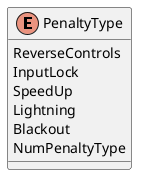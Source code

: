 @startuml (id=PenaltyType)

enum PenaltyType {
    ReverseControls
    InputLock
    SpeedUp
    Lightning
    Blackout
    NumPenaltyType
}

@enduml